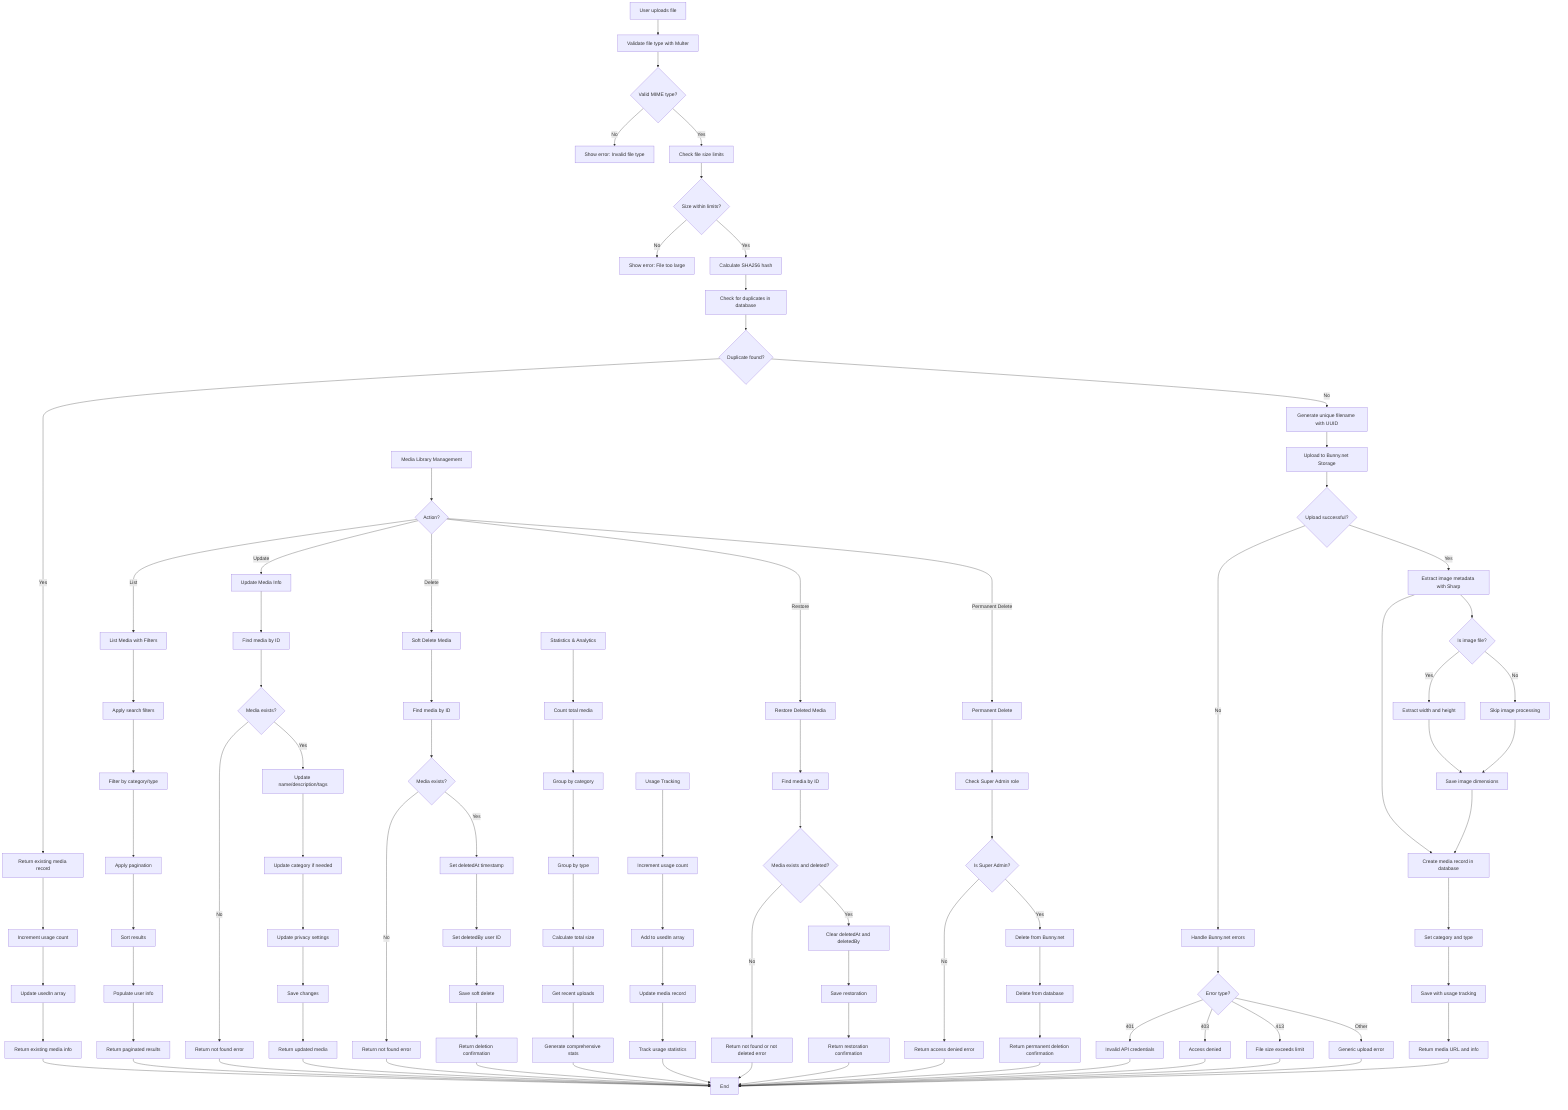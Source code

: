 %% Advanced Media Upload & Management Flow with Bunny.net Integration
%% View at https://mermaid.live
flowchart TD
  A[User uploads file] --> B[Validate file type with Multer]
  B --> C{Valid MIME type?}
  C -->|No| D[Show error: Invalid file type]
  C -->|Yes| E[Check file size limits]
  E --> F{Size within limits?}
  F -->|No| G[Show error: File too large]
  F -->|Yes| H[Calculate SHA256 hash]
  H --> I[Check for duplicates in database]
  I --> J{Duplicate found?}
  J -->|Yes| K[Return existing media record]
  J -->|No| L[Generate unique filename with UUID]
  L --> M[Upload to Bunny.net Storage]
  M --> N{Upload successful?}
  N -->|No| O[Handle Bunny.net errors]
  O --> P{Error type?}
  P -->|401| Q[Invalid API credentials]
  P -->|403| R[Access denied]
  P -->|413| S[File size exceeds limit]
  P -->|Other| T[Generic upload error]
  N -->|Yes| U[Extract image metadata with Sharp]
  U --> V[Create media record in database]
  V --> W[Set category and type]
  W --> X[Save with usage tracking]
  X --> Y[Return media URL and info]
  
  %% Duplicate handling
  K --> K1[Increment usage count]
  K1 --> K2[Update usedIn array]
  K2 --> K3[Return existing media info]
  
  %% Image processing
  U --> U1{Is image file?}
  U1 -->|Yes| U2[Extract width and height]
  U1 -->|No| U3[Skip image processing]
  U2 --> U4[Save image dimensions]
  U3 --> U4
  U4 --> V
  
  %% Media Library Management
  AA[Media Library Management] --> BB{Action?}
  BB -->|List| CC[List Media with Filters]
  BB -->|Update| DD[Update Media Info]
  BB -->|Delete| EE[Soft Delete Media]
  BB -->|Restore| FF[Restore Deleted Media]
  BB -->|Permanent Delete| GG[Permanent Delete]
  
  %% List Media Flow
  CC --> CC1[Apply search filters]
  CC1 --> CC2[Filter by category/type]
  CC2 --> CC3[Apply pagination]
  CC3 --> CC4[Sort results]
  CC4 --> CC5[Populate user info]
  CC5 --> CC6[Return paginated results]
  
  %% Update Media Flow
  DD --> DD1[Find media by ID]
  DD1 --> DD2{Media exists?}
  DD2 -->|No| DD3[Return not found error]
  DD2 -->|Yes| DD4[Update name/description/tags]
  DD4 --> DD5[Update category if needed]
  DD5 --> DD6[Update privacy settings]
  DD6 --> DD7[Save changes]
  DD7 --> DD8[Return updated media]
  
  %% Soft Delete Flow
  EE --> EE1[Find media by ID]
  EE1 --> EE2{Media exists?}
  EE2 -->|No| EE3[Return not found error]
  EE2 -->|Yes| EE4[Set deletedAt timestamp]
  EE4 --> EE5[Set deletedBy user ID]
  EE5 --> EE6[Save soft delete]
  EE6 --> EE7[Return deletion confirmation]
  
  %% Restore Flow
  FF --> FF1[Find media by ID]
  FF1 --> FF2{Media exists and deleted?}
  FF2 -->|No| FF3[Return not found or not deleted error]
  FF2 -->|Yes| FF4[Clear deletedAt and deletedBy]
  FF4 --> FF5[Save restoration]
  FF5 --> FF6[Return restoration confirmation]
  
  %% Permanent Delete Flow
  GG --> GG1[Check Super Admin role]
  GG1 --> GG2{Is Super Admin?}
  GG2 -->|No| GG3[Return access denied error]
  GG2 -->|Yes| GG4[Delete from Bunny.net]
  GG4 --> GG5[Delete from database]
  GG5 --> GG6[Return permanent deletion confirmation]
  
  %% Usage Tracking
  HH[Usage Tracking] --> HH1[Increment usage count]
  HH1 --> HH2[Add to usedIn array]
  HH2 --> HH3[Update media record]
  HH3 --> HH4[Track usage statistics]
  
  %% Statistics and Analytics
  II[Statistics & Analytics] --> II1[Count total media]
  II1 --> II2[Group by category]
  II2 --> II3[Group by type]
  II3 --> II4[Calculate total size]
  II4 --> II5[Get recent uploads]
  II5 --> II6[Generate comprehensive stats]
  
  %% End points
  Y --> Z[End]
  K3 --> Z
  Q --> Z
  R --> Z
  S --> Z
  T --> Z
  CC6 --> Z
  DD8 --> Z
  DD3 --> Z
  EE7 --> Z
  EE3 --> Z
  FF6 --> Z
  FF3 --> Z
  GG6 --> Z
  GG3 --> Z
  HH4 --> Z
  II6 --> Z